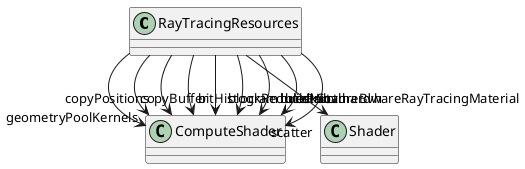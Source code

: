 @startuml
class RayTracingResources {
}
RayTracingResources --> "geometryPoolKernels" ComputeShader
RayTracingResources --> "copyBuffer" ComputeShader
RayTracingResources --> "hardwareRayTracingMaterial" Shader
RayTracingResources --> "copyPositions" ComputeShader
RayTracingResources --> "bitHistogram" ComputeShader
RayTracingResources --> "blockReducePart" ComputeShader
RayTracingResources --> "blockScan" ComputeShader
RayTracingResources --> "buildHlbvh" ComputeShader
RayTracingResources --> "restructureBvh" ComputeShader
RayTracingResources --> "scatter" ComputeShader
@enduml
